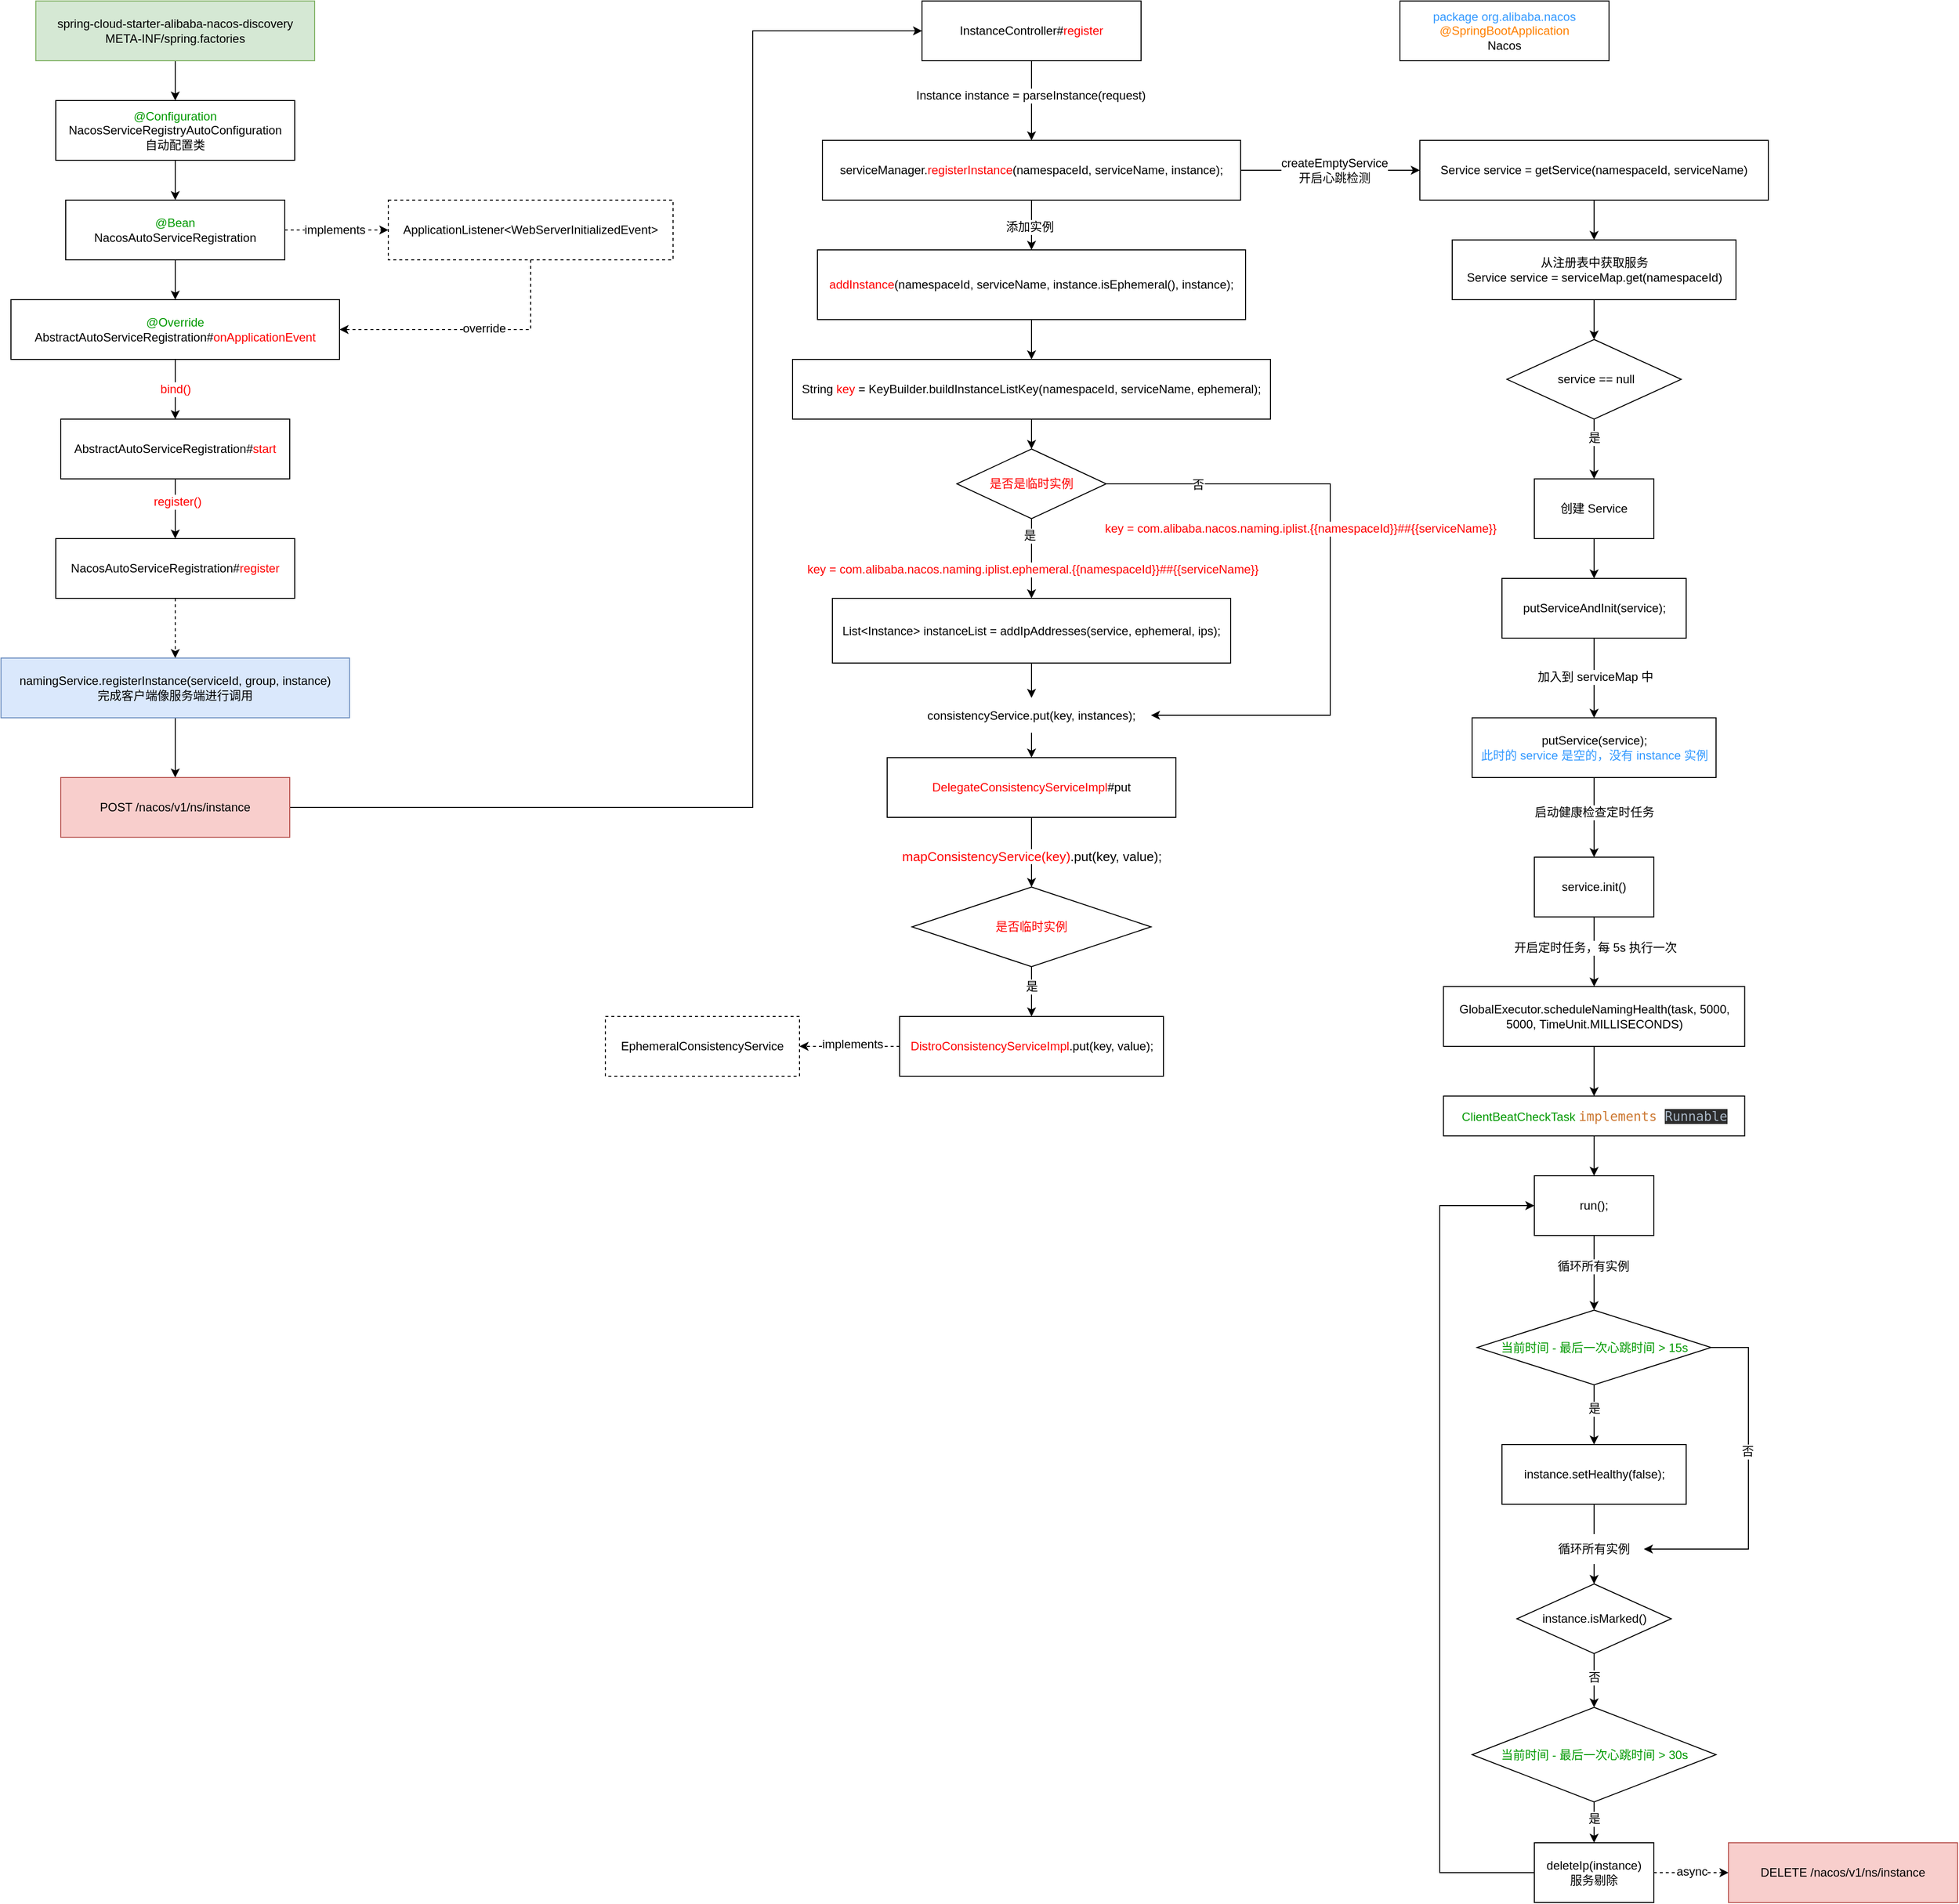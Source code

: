 <mxfile version="15.9.5" type="github">
  <diagram id="hunALPwYAO61CZnnPAhh" name="Page-1">
    <mxGraphModel dx="1186" dy="654" grid="1" gridSize="10" guides="1" tooltips="1" connect="1" arrows="1" fold="1" page="1" pageScale="1" pageWidth="827" pageHeight="1169" math="0" shadow="0">
      <root>
        <mxCell id="0" />
        <mxCell id="1" parent="0" />
        <mxCell id="QPYpN62NB8-uVr394qq1-2" value="&lt;span style=&quot;color: rgb(51 , 153 , 255)&quot;&gt;package org.alibaba.nacos&lt;/span&gt;&lt;font color=&quot;#ff8000&quot;&gt;&lt;br&gt;@SpringBootApplication&lt;br&gt;&lt;/font&gt;Nacos" style="rounded=0;whiteSpace=wrap;html=1;" parent="1" vertex="1">
          <mxGeometry x="1430" y="40" width="210" height="60" as="geometry" />
        </mxCell>
        <mxCell id="zgKmjXe5RocedFzESMuj-3" value="" style="edgeStyle=orthogonalEdgeStyle;rounded=0;orthogonalLoop=1;jettySize=auto;html=1;" edge="1" parent="1" source="zgKmjXe5RocedFzESMuj-1" target="zgKmjXe5RocedFzESMuj-2">
          <mxGeometry relative="1" as="geometry" />
        </mxCell>
        <mxCell id="zgKmjXe5RocedFzESMuj-1" value="spring-cloud-starter-alibaba-nacos-discovery&lt;br&gt;META-INF/spring.factories" style="rounded=0;whiteSpace=wrap;html=1;fillColor=#d5e8d4;strokeColor=#82b366;" vertex="1" parent="1">
          <mxGeometry x="60" y="40" width="280" height="60" as="geometry" />
        </mxCell>
        <mxCell id="zgKmjXe5RocedFzESMuj-6" value="" style="edgeStyle=orthogonalEdgeStyle;rounded=0;orthogonalLoop=1;jettySize=auto;html=1;fontFamily=Helvetica;fontSize=12;fontColor=none;" edge="1" parent="1" source="zgKmjXe5RocedFzESMuj-2" target="zgKmjXe5RocedFzESMuj-5">
          <mxGeometry relative="1" as="geometry" />
        </mxCell>
        <mxCell id="zgKmjXe5RocedFzESMuj-2" value="&lt;font color=&quot;#009900&quot;&gt;@Configuration&lt;br&gt;&lt;/font&gt;NacosServiceRegistryAutoConfiguration&lt;br&gt;自动配置类" style="whiteSpace=wrap;html=1;rounded=0;" vertex="1" parent="1">
          <mxGeometry x="80" y="140" width="240" height="60" as="geometry" />
        </mxCell>
        <mxCell id="zgKmjXe5RocedFzESMuj-8" value="" style="edgeStyle=orthogonalEdgeStyle;rounded=0;orthogonalLoop=1;jettySize=auto;html=1;fontFamily=Helvetica;fontSize=12;fontColor=none;dashed=1;" edge="1" parent="1" source="zgKmjXe5RocedFzESMuj-5" target="zgKmjXe5RocedFzESMuj-7">
          <mxGeometry relative="1" as="geometry" />
        </mxCell>
        <mxCell id="zgKmjXe5RocedFzESMuj-9" value="implements" style="edgeLabel;html=1;align=center;verticalAlign=middle;resizable=0;points=[];fontSize=12;fontFamily=Helvetica;fontColor=none;" vertex="1" connectable="0" parent="zgKmjXe5RocedFzESMuj-8">
          <mxGeometry x="0.038" y="-3" relative="1" as="geometry">
            <mxPoint x="-4" y="-3" as="offset" />
          </mxGeometry>
        </mxCell>
        <mxCell id="zgKmjXe5RocedFzESMuj-14" value="" style="edgeStyle=orthogonalEdgeStyle;rounded=0;orthogonalLoop=1;jettySize=auto;html=1;fontFamily=Helvetica;fontSize=12;fontColor=none;" edge="1" parent="1" source="zgKmjXe5RocedFzESMuj-5" target="zgKmjXe5RocedFzESMuj-13">
          <mxGeometry relative="1" as="geometry" />
        </mxCell>
        <mxCell id="zgKmjXe5RocedFzESMuj-5" value="&lt;font color=&quot;#009900&quot;&gt;@Bean&lt;br&gt;&lt;/font&gt;NacosAutoServiceRegistration" style="whiteSpace=wrap;html=1;rounded=0;" vertex="1" parent="1">
          <mxGeometry x="90" y="240" width="220" height="60" as="geometry" />
        </mxCell>
        <mxCell id="zgKmjXe5RocedFzESMuj-23" style="edgeStyle=orthogonalEdgeStyle;rounded=0;orthogonalLoop=1;jettySize=auto;html=1;entryX=1;entryY=0.5;entryDx=0;entryDy=0;fontFamily=Helvetica;fontSize=12;fontColor=#FF0000;dashed=1;" edge="1" parent="1" source="zgKmjXe5RocedFzESMuj-7" target="zgKmjXe5RocedFzESMuj-13">
          <mxGeometry relative="1" as="geometry">
            <Array as="points">
              <mxPoint x="557" y="370" />
            </Array>
          </mxGeometry>
        </mxCell>
        <mxCell id="zgKmjXe5RocedFzESMuj-24" value="override" style="edgeLabel;html=1;align=center;verticalAlign=middle;resizable=0;points=[];fontSize=12;fontFamily=Helvetica;fontColor=#000000;" vertex="1" connectable="0" parent="zgKmjXe5RocedFzESMuj-23">
          <mxGeometry x="-0.107" y="-1" relative="1" as="geometry">
            <mxPoint as="offset" />
          </mxGeometry>
        </mxCell>
        <mxCell id="zgKmjXe5RocedFzESMuj-7" value="ApplicationListener&amp;lt;WebServerInitializedEvent&amp;gt;" style="whiteSpace=wrap;html=1;rounded=0;dashed=1;" vertex="1" parent="1">
          <mxGeometry x="414" y="240" width="286" height="60" as="geometry" />
        </mxCell>
        <mxCell id="zgKmjXe5RocedFzESMuj-18" value="bind()" style="edgeStyle=orthogonalEdgeStyle;rounded=0;orthogonalLoop=1;jettySize=auto;html=1;fontFamily=Helvetica;fontSize=12;fontColor=#FF0000;" edge="1" parent="1" source="zgKmjXe5RocedFzESMuj-13" target="zgKmjXe5RocedFzESMuj-17">
          <mxGeometry relative="1" as="geometry" />
        </mxCell>
        <mxCell id="zgKmjXe5RocedFzESMuj-13" value="&lt;font color=&quot;#009900&quot;&gt;@Override&lt;/font&gt;&lt;br&gt;AbstractAutoServiceRegistration#&lt;font color=&quot;#ff0000&quot;&gt;onApplicationEvent&lt;/font&gt;" style="whiteSpace=wrap;html=1;rounded=0;" vertex="1" parent="1">
          <mxGeometry x="35" y="340" width="330" height="60" as="geometry" />
        </mxCell>
        <mxCell id="zgKmjXe5RocedFzESMuj-20" value="" style="edgeStyle=orthogonalEdgeStyle;rounded=0;orthogonalLoop=1;jettySize=auto;html=1;fontFamily=Helvetica;fontSize=12;fontColor=#FF0000;" edge="1" parent="1" source="zgKmjXe5RocedFzESMuj-17" target="zgKmjXe5RocedFzESMuj-19">
          <mxGeometry relative="1" as="geometry" />
        </mxCell>
        <mxCell id="zgKmjXe5RocedFzESMuj-22" value="register()" style="edgeLabel;html=1;align=center;verticalAlign=middle;resizable=0;points=[];fontSize=12;fontFamily=Helvetica;fontColor=#FF0000;" vertex="1" connectable="0" parent="zgKmjXe5RocedFzESMuj-20">
          <mxGeometry x="-0.257" y="2" relative="1" as="geometry">
            <mxPoint as="offset" />
          </mxGeometry>
        </mxCell>
        <mxCell id="zgKmjXe5RocedFzESMuj-17" value="AbstractAutoServiceRegistration#&lt;font color=&quot;#ff0000&quot;&gt;start&lt;/font&gt;" style="whiteSpace=wrap;html=1;rounded=0;" vertex="1" parent="1">
          <mxGeometry x="85" y="460" width="230" height="60" as="geometry" />
        </mxCell>
        <mxCell id="zgKmjXe5RocedFzESMuj-28" value="" style="edgeStyle=orthogonalEdgeStyle;rounded=0;orthogonalLoop=1;jettySize=auto;html=1;dashed=1;fontFamily=Helvetica;fontSize=12;fontColor=#FF0000;" edge="1" parent="1" source="zgKmjXe5RocedFzESMuj-19" target="zgKmjXe5RocedFzESMuj-27">
          <mxGeometry relative="1" as="geometry" />
        </mxCell>
        <mxCell id="zgKmjXe5RocedFzESMuj-19" value="NacosAutoServiceRegistration#&lt;font color=&quot;#ff0000&quot;&gt;register&lt;/font&gt;" style="whiteSpace=wrap;html=1;rounded=0;" vertex="1" parent="1">
          <mxGeometry x="80" y="580" width="240" height="60" as="geometry" />
        </mxCell>
        <mxCell id="zgKmjXe5RocedFzESMuj-30" value="" style="edgeStyle=orthogonalEdgeStyle;rounded=0;orthogonalLoop=1;jettySize=auto;html=1;fontFamily=Helvetica;fontSize=12;fontColor=#009900;" edge="1" parent="1" source="zgKmjXe5RocedFzESMuj-27" target="zgKmjXe5RocedFzESMuj-29">
          <mxGeometry relative="1" as="geometry" />
        </mxCell>
        <mxCell id="zgKmjXe5RocedFzESMuj-27" value="namingService.registerInstance(serviceId, group, instance)&lt;br&gt;完成客户端像服务端进行调用" style="whiteSpace=wrap;html=1;rounded=0;fillColor=#dae8fc;strokeColor=#6c8ebf;" vertex="1" parent="1">
          <mxGeometry x="25" y="700" width="350" height="60" as="geometry" />
        </mxCell>
        <mxCell id="zgKmjXe5RocedFzESMuj-32" style="edgeStyle=orthogonalEdgeStyle;rounded=0;orthogonalLoop=1;jettySize=auto;html=1;exitX=1;exitY=0.5;exitDx=0;exitDy=0;fontFamily=Helvetica;fontSize=12;fontColor=#000000;entryX=0;entryY=0.5;entryDx=0;entryDy=0;" edge="1" parent="1" source="zgKmjXe5RocedFzESMuj-29" target="zgKmjXe5RocedFzESMuj-31">
          <mxGeometry relative="1" as="geometry">
            <mxPoint x="750" y="630" as="targetPoint" />
            <Array as="points">
              <mxPoint x="780" y="850" />
              <mxPoint x="780" y="70" />
            </Array>
          </mxGeometry>
        </mxCell>
        <mxCell id="zgKmjXe5RocedFzESMuj-29" value="POST /nacos/v1/ns/instance" style="whiteSpace=wrap;html=1;rounded=0;fillColor=#f8cecc;strokeColor=#b85450;" vertex="1" parent="1">
          <mxGeometry x="85" y="820" width="230" height="60" as="geometry" />
        </mxCell>
        <mxCell id="zgKmjXe5RocedFzESMuj-34" value="" style="edgeStyle=orthogonalEdgeStyle;rounded=0;orthogonalLoop=1;jettySize=auto;html=1;fontFamily=Helvetica;fontSize=12;fontColor=#000000;" edge="1" parent="1" source="zgKmjXe5RocedFzESMuj-31" target="zgKmjXe5RocedFzESMuj-33">
          <mxGeometry relative="1" as="geometry" />
        </mxCell>
        <mxCell id="zgKmjXe5RocedFzESMuj-35" value="Instance instance = parseInstance(request)" style="edgeLabel;html=1;align=center;verticalAlign=middle;resizable=0;points=[];fontSize=12;fontFamily=Helvetica;fontColor=#000000;" vertex="1" connectable="0" parent="zgKmjXe5RocedFzESMuj-34">
          <mxGeometry x="-0.125" y="-1" relative="1" as="geometry">
            <mxPoint as="offset" />
          </mxGeometry>
        </mxCell>
        <mxCell id="zgKmjXe5RocedFzESMuj-31" value="&lt;font color=&quot;#000000&quot;&gt;InstanceController#&lt;/font&gt;&lt;font color=&quot;#ff0000&quot;&gt;register&lt;/font&gt;" style="rounded=0;whiteSpace=wrap;html=1;fontFamily=Helvetica;fontSize=12;fontColor=#009900;fillColor=none;gradientColor=none;" vertex="1" parent="1">
          <mxGeometry x="950" y="40" width="220" height="60" as="geometry" />
        </mxCell>
        <mxCell id="zgKmjXe5RocedFzESMuj-37" value="" style="edgeStyle=orthogonalEdgeStyle;rounded=0;orthogonalLoop=1;jettySize=auto;html=1;fontFamily=Helvetica;fontSize=12;fontColor=#000000;" edge="1" parent="1" source="zgKmjXe5RocedFzESMuj-33" target="zgKmjXe5RocedFzESMuj-36">
          <mxGeometry relative="1" as="geometry" />
        </mxCell>
        <mxCell id="zgKmjXe5RocedFzESMuj-38" value="createEmptyService&lt;br&gt;开启心跳检测" style="edgeLabel;html=1;align=center;verticalAlign=middle;resizable=0;points=[];fontSize=12;fontFamily=Helvetica;fontColor=#000000;" vertex="1" connectable="0" parent="zgKmjXe5RocedFzESMuj-37">
          <mxGeometry x="-0.365" y="-4" relative="1" as="geometry">
            <mxPoint x="37" y="-4" as="offset" />
          </mxGeometry>
        </mxCell>
        <mxCell id="zgKmjXe5RocedFzESMuj-100" value="" style="edgeStyle=orthogonalEdgeStyle;rounded=0;orthogonalLoop=1;jettySize=auto;html=1;fontFamily=Helvetica;fontSize=12;fontColor=#000000;" edge="1" parent="1" source="zgKmjXe5RocedFzESMuj-33" target="zgKmjXe5RocedFzESMuj-99">
          <mxGeometry relative="1" as="geometry" />
        </mxCell>
        <mxCell id="zgKmjXe5RocedFzESMuj-101" value="添加实例" style="edgeLabel;html=1;align=center;verticalAlign=middle;resizable=0;points=[];fontSize=12;fontFamily=Helvetica;fontColor=#000000;" vertex="1" connectable="0" parent="zgKmjXe5RocedFzESMuj-100">
          <mxGeometry x="0.05" y="-2" relative="1" as="geometry">
            <mxPoint as="offset" />
          </mxGeometry>
        </mxCell>
        <mxCell id="zgKmjXe5RocedFzESMuj-33" value="&lt;font color=&quot;#000000&quot;&gt;serviceManager.&lt;/font&gt;&lt;font color=&quot;#ff0000&quot;&gt;registerInstance&lt;/font&gt;&lt;font color=&quot;#000000&quot;&gt;(namespaceId, serviceName, instance);&lt;/font&gt;" style="whiteSpace=wrap;html=1;fillColor=none;fontColor=#009900;rounded=0;gradientColor=none;" vertex="1" parent="1">
          <mxGeometry x="850" y="180" width="420" height="60" as="geometry" />
        </mxCell>
        <mxCell id="zgKmjXe5RocedFzESMuj-40" value="" style="edgeStyle=orthogonalEdgeStyle;rounded=0;orthogonalLoop=1;jettySize=auto;html=1;fontFamily=Helvetica;fontSize=12;fontColor=#000000;" edge="1" parent="1" source="zgKmjXe5RocedFzESMuj-36" target="zgKmjXe5RocedFzESMuj-39">
          <mxGeometry relative="1" as="geometry" />
        </mxCell>
        <mxCell id="zgKmjXe5RocedFzESMuj-36" value="&lt;font color=&quot;#000000&quot;&gt;Service service = getService(namespaceId, serviceName)&lt;/font&gt;" style="whiteSpace=wrap;html=1;fillColor=none;fontColor=#009900;rounded=0;gradientColor=none;" vertex="1" parent="1">
          <mxGeometry x="1450" y="180" width="350" height="60" as="geometry" />
        </mxCell>
        <mxCell id="zgKmjXe5RocedFzESMuj-46" value="" style="edgeStyle=orthogonalEdgeStyle;rounded=0;orthogonalLoop=1;jettySize=auto;html=1;fontFamily=Helvetica;fontSize=12;fontColor=#000000;" edge="1" parent="1" source="zgKmjXe5RocedFzESMuj-39" target="zgKmjXe5RocedFzESMuj-45">
          <mxGeometry relative="1" as="geometry" />
        </mxCell>
        <mxCell id="zgKmjXe5RocedFzESMuj-39" value="&lt;span style=&quot;color: rgb(0 , 0 , 0) ; background-color: rgb(255 , 255 , 255)&quot;&gt;从注册表中获取服务&lt;/span&gt;&lt;br style=&quot;color: rgb(0 , 0 , 0)&quot;&gt;&lt;span style=&quot;color: rgb(0 , 0 , 0) ; background-color: rgb(255 , 255 , 255)&quot;&gt;Service service = serviceMap.get(namespaceId)&lt;/span&gt;" style="whiteSpace=wrap;html=1;fillColor=none;fontColor=#009900;rounded=0;gradientColor=none;" vertex="1" parent="1">
          <mxGeometry x="1482.5" y="280" width="285" height="60" as="geometry" />
        </mxCell>
        <mxCell id="zgKmjXe5RocedFzESMuj-48" value="" style="edgeStyle=orthogonalEdgeStyle;rounded=0;orthogonalLoop=1;jettySize=auto;html=1;fontFamily=Helvetica;fontSize=12;fontColor=#000000;" edge="1" parent="1" source="zgKmjXe5RocedFzESMuj-45" target="zgKmjXe5RocedFzESMuj-47">
          <mxGeometry relative="1" as="geometry" />
        </mxCell>
        <mxCell id="zgKmjXe5RocedFzESMuj-49" value="是" style="edgeLabel;html=1;align=center;verticalAlign=middle;resizable=0;points=[];fontSize=12;fontFamily=Helvetica;fontColor=#000000;" vertex="1" connectable="0" parent="zgKmjXe5RocedFzESMuj-48">
          <mxGeometry x="-0.367" relative="1" as="geometry">
            <mxPoint as="offset" />
          </mxGeometry>
        </mxCell>
        <mxCell id="zgKmjXe5RocedFzESMuj-45" value="&lt;span style=&quot;color: rgb(0 , 0 , 0) ; background-color: rgb(255 , 255 , 255)&quot;&gt;&amp;nbsp;service == null&lt;/span&gt;" style="rhombus;whiteSpace=wrap;html=1;fillColor=none;fontColor=#009900;rounded=0;gradientColor=none;" vertex="1" parent="1">
          <mxGeometry x="1537.5" y="380" width="175" height="80" as="geometry" />
        </mxCell>
        <mxCell id="zgKmjXe5RocedFzESMuj-51" value="" style="edgeStyle=orthogonalEdgeStyle;rounded=0;orthogonalLoop=1;jettySize=auto;html=1;fontFamily=Helvetica;fontSize=12;fontColor=#000000;" edge="1" parent="1" source="zgKmjXe5RocedFzESMuj-47" target="zgKmjXe5RocedFzESMuj-50">
          <mxGeometry relative="1" as="geometry" />
        </mxCell>
        <mxCell id="zgKmjXe5RocedFzESMuj-47" value="&lt;font color=&quot;#000000&quot;&gt;创建 Service&lt;/font&gt;" style="whiteSpace=wrap;html=1;fillColor=none;fontColor=#009900;rounded=0;gradientColor=none;" vertex="1" parent="1">
          <mxGeometry x="1565" y="520" width="120" height="60" as="geometry" />
        </mxCell>
        <mxCell id="zgKmjXe5RocedFzESMuj-54" value="" style="edgeStyle=orthogonalEdgeStyle;rounded=0;orthogonalLoop=1;jettySize=auto;html=1;fontFamily=Helvetica;fontSize=12;fontColor=#000000;" edge="1" parent="1" source="zgKmjXe5RocedFzESMuj-50" target="zgKmjXe5RocedFzESMuj-53">
          <mxGeometry relative="1" as="geometry" />
        </mxCell>
        <mxCell id="zgKmjXe5RocedFzESMuj-55" value="加入到&amp;nbsp;serviceMap 中" style="edgeLabel;html=1;align=center;verticalAlign=middle;resizable=0;points=[];fontSize=12;fontFamily=Helvetica;fontColor=#000000;" vertex="1" connectable="0" parent="zgKmjXe5RocedFzESMuj-54">
          <mxGeometry x="-0.025" y="1" relative="1" as="geometry">
            <mxPoint as="offset" />
          </mxGeometry>
        </mxCell>
        <mxCell id="zgKmjXe5RocedFzESMuj-50" value="&lt;font color=&quot;#000000&quot;&gt;putServiceAndInit(service);&lt;/font&gt;" style="whiteSpace=wrap;html=1;fillColor=none;fontColor=#009900;rounded=0;gradientColor=none;" vertex="1" parent="1">
          <mxGeometry x="1532.5" y="620" width="185" height="60" as="geometry" />
        </mxCell>
        <mxCell id="zgKmjXe5RocedFzESMuj-57" value="" style="edgeStyle=orthogonalEdgeStyle;rounded=0;orthogonalLoop=1;jettySize=auto;html=1;fontFamily=Helvetica;fontSize=12;fontColor=#000000;" edge="1" parent="1" source="zgKmjXe5RocedFzESMuj-53" target="zgKmjXe5RocedFzESMuj-56">
          <mxGeometry relative="1" as="geometry" />
        </mxCell>
        <mxCell id="zgKmjXe5RocedFzESMuj-58" value="启动健康检查定时任务" style="edgeLabel;html=1;align=center;verticalAlign=middle;resizable=0;points=[];fontSize=12;fontFamily=Helvetica;fontColor=#000000;" vertex="1" connectable="0" parent="zgKmjXe5RocedFzESMuj-57">
          <mxGeometry x="-0.125" relative="1" as="geometry">
            <mxPoint as="offset" />
          </mxGeometry>
        </mxCell>
        <mxCell id="zgKmjXe5RocedFzESMuj-53" value="&lt;font color=&quot;#000000&quot;&gt;putService(service);&lt;/font&gt;&lt;br&gt;&lt;font color=&quot;#3399ff&quot;&gt;此时的 service 是空的，没有 instance 实例&lt;/font&gt;" style="whiteSpace=wrap;html=1;fillColor=none;fontColor=#009900;rounded=0;gradientColor=none;" vertex="1" parent="1">
          <mxGeometry x="1502.5" y="760" width="245" height="60" as="geometry" />
        </mxCell>
        <mxCell id="zgKmjXe5RocedFzESMuj-60" value="" style="edgeStyle=orthogonalEdgeStyle;rounded=0;orthogonalLoop=1;jettySize=auto;html=1;fontFamily=Helvetica;fontSize=12;fontColor=#3399FF;" edge="1" parent="1" source="zgKmjXe5RocedFzESMuj-56" target="zgKmjXe5RocedFzESMuj-59">
          <mxGeometry relative="1" as="geometry" />
        </mxCell>
        <mxCell id="zgKmjXe5RocedFzESMuj-61" value="开启定时任务，每 5s 执行一次" style="edgeLabel;html=1;align=center;verticalAlign=middle;resizable=0;points=[];fontSize=12;fontFamily=Helvetica;fontColor=#000000;" vertex="1" connectable="0" parent="zgKmjXe5RocedFzESMuj-60">
          <mxGeometry x="-0.12" y="1" relative="1" as="geometry">
            <mxPoint as="offset" />
          </mxGeometry>
        </mxCell>
        <mxCell id="zgKmjXe5RocedFzESMuj-56" value="&lt;font color=&quot;#000000&quot;&gt;service.init()&lt;/font&gt;" style="whiteSpace=wrap;html=1;fillColor=none;fontColor=#009900;rounded=0;gradientColor=none;" vertex="1" parent="1">
          <mxGeometry x="1565" y="900" width="120" height="60" as="geometry" />
        </mxCell>
        <mxCell id="zgKmjXe5RocedFzESMuj-65" value="" style="edgeStyle=orthogonalEdgeStyle;rounded=0;orthogonalLoop=1;jettySize=auto;html=1;fontFamily=Helvetica;fontSize=12;fontColor=#000000;" edge="1" parent="1" source="zgKmjXe5RocedFzESMuj-59" target="zgKmjXe5RocedFzESMuj-64">
          <mxGeometry relative="1" as="geometry" />
        </mxCell>
        <mxCell id="zgKmjXe5RocedFzESMuj-59" value="&lt;font color=&quot;#000000&quot;&gt;GlobalExecutor.scheduleNamingHealth(task, 5000, 5000, TimeUnit.MILLISECONDS)&lt;/font&gt;" style="whiteSpace=wrap;html=1;fillColor=none;fontColor=#009900;rounded=0;gradientColor=none;" vertex="1" parent="1">
          <mxGeometry x="1473.75" y="1030" width="302.5" height="60" as="geometry" />
        </mxCell>
        <mxCell id="zgKmjXe5RocedFzESMuj-67" value="" style="edgeStyle=orthogonalEdgeStyle;rounded=0;orthogonalLoop=1;jettySize=auto;html=1;fontFamily=Helvetica;fontSize=12;fontColor=#000000;exitX=0.5;exitY=1;exitDx=0;exitDy=0;" edge="1" parent="1" source="zgKmjXe5RocedFzESMuj-77" target="zgKmjXe5RocedFzESMuj-70">
          <mxGeometry relative="1" as="geometry">
            <mxPoint x="1730" y="1330" as="sourcePoint" />
            <mxPoint x="1625" y="1355" as="targetPoint" />
            <Array as="points">
              <mxPoint x="1625" y="1310" />
              <mxPoint x="1625" y="1310" />
            </Array>
          </mxGeometry>
        </mxCell>
        <mxCell id="zgKmjXe5RocedFzESMuj-68" value="循环所有实例" style="edgeLabel;html=1;align=center;verticalAlign=middle;resizable=0;points=[];fontSize=12;fontFamily=Helvetica;fontColor=#000000;" vertex="1" connectable="0" parent="zgKmjXe5RocedFzESMuj-67">
          <mxGeometry x="-0.173" y="-1" relative="1" as="geometry">
            <mxPoint as="offset" />
          </mxGeometry>
        </mxCell>
        <mxCell id="zgKmjXe5RocedFzESMuj-78" value="" style="edgeStyle=orthogonalEdgeStyle;rounded=0;orthogonalLoop=1;jettySize=auto;html=1;fontFamily=Helvetica;fontSize=12;fontColor=#000000;" edge="1" parent="1" source="zgKmjXe5RocedFzESMuj-64" target="zgKmjXe5RocedFzESMuj-77">
          <mxGeometry relative="1" as="geometry" />
        </mxCell>
        <mxCell id="zgKmjXe5RocedFzESMuj-64" value="ClientBeatCheckTask&amp;nbsp;&lt;span style=&quot;font-family: &amp;#34;jetbrains mono&amp;#34; , monospace ; font-size: 9.8pt ; color: rgb(204 , 120 , 50)&quot;&gt;implements &lt;/span&gt;&lt;span style=&quot;background-color: rgb(43 , 43 , 43) ; color: rgb(169 , 183 , 198) ; font-family: &amp;#34;jetbrains mono&amp;#34; , monospace ; font-size: 9.8pt&quot;&gt;Runnable&lt;/span&gt;" style="whiteSpace=wrap;html=1;fillColor=none;fontColor=#009900;rounded=0;gradientColor=none;" vertex="1" parent="1">
          <mxGeometry x="1473.75" y="1140" width="302.5" height="40" as="geometry" />
        </mxCell>
        <mxCell id="zgKmjXe5RocedFzESMuj-72" value="" style="edgeStyle=orthogonalEdgeStyle;rounded=0;orthogonalLoop=1;jettySize=auto;html=1;fontFamily=Helvetica;fontSize=12;fontColor=#000000;" edge="1" parent="1" source="zgKmjXe5RocedFzESMuj-70" target="zgKmjXe5RocedFzESMuj-71">
          <mxGeometry relative="1" as="geometry" />
        </mxCell>
        <mxCell id="zgKmjXe5RocedFzESMuj-73" value="是" style="edgeLabel;html=1;align=center;verticalAlign=middle;resizable=0;points=[];fontSize=12;fontFamily=Helvetica;fontColor=#000000;" vertex="1" connectable="0" parent="zgKmjXe5RocedFzESMuj-72">
          <mxGeometry x="-0.32" y="-3" relative="1" as="geometry">
            <mxPoint x="3" y="3" as="offset" />
          </mxGeometry>
        </mxCell>
        <mxCell id="zgKmjXe5RocedFzESMuj-79" style="edgeStyle=orthogonalEdgeStyle;rounded=0;orthogonalLoop=1;jettySize=auto;html=1;exitX=1;exitY=0.5;exitDx=0;exitDy=0;fontFamily=Helvetica;fontSize=12;fontColor=#000000;entryX=1;entryY=0.5;entryDx=0;entryDy=0;" edge="1" parent="1" source="zgKmjXe5RocedFzESMuj-70" target="zgKmjXe5RocedFzESMuj-81">
          <mxGeometry relative="1" as="geometry">
            <mxPoint x="1770" y="1610" as="targetPoint" />
            <Array as="points">
              <mxPoint x="1780" y="1393" />
              <mxPoint x="1780" y="1595" />
            </Array>
          </mxGeometry>
        </mxCell>
        <mxCell id="zgKmjXe5RocedFzESMuj-86" value="否" style="edgeLabel;html=1;align=center;verticalAlign=middle;resizable=0;points=[];fontSize=12;fontFamily=Helvetica;fontColor=#000000;" vertex="1" connectable="0" parent="zgKmjXe5RocedFzESMuj-79">
          <mxGeometry x="-0.18" y="3" relative="1" as="geometry">
            <mxPoint x="-4" as="offset" />
          </mxGeometry>
        </mxCell>
        <mxCell id="zgKmjXe5RocedFzESMuj-70" value="&lt;span style=&quot;color: rgb(0 , 153 , 0)&quot;&gt;当前时间 - 最后一次心跳时间 &amp;gt; 15s&lt;/span&gt;" style="rhombus;whiteSpace=wrap;html=1;fontFamily=Helvetica;fontSize=12;fontColor=#000000;fillColor=none;gradientColor=none;" vertex="1" parent="1">
          <mxGeometry x="1507.5" y="1355" width="235" height="75" as="geometry" />
        </mxCell>
        <mxCell id="zgKmjXe5RocedFzESMuj-71" value="instance.setHealthy(false);" style="whiteSpace=wrap;html=1;fillColor=none;fontColor=#000000;gradientColor=none;" vertex="1" parent="1">
          <mxGeometry x="1532.5" y="1490" width="185" height="60" as="geometry" />
        </mxCell>
        <mxCell id="zgKmjXe5RocedFzESMuj-77" value="&lt;font color=&quot;#000000&quot;&gt;run();&lt;/font&gt;" style="whiteSpace=wrap;html=1;fillColor=none;fontColor=#009900;rounded=0;gradientColor=none;" vertex="1" parent="1">
          <mxGeometry x="1565" y="1220" width="120" height="60" as="geometry" />
        </mxCell>
        <mxCell id="zgKmjXe5RocedFzESMuj-85" value="" style="edgeStyle=orthogonalEdgeStyle;rounded=0;orthogonalLoop=1;jettySize=auto;html=1;fontFamily=Helvetica;fontSize=12;fontColor=#000000;entryX=0.5;entryY=0;entryDx=0;entryDy=0;" edge="1" parent="1" source="zgKmjXe5RocedFzESMuj-81" target="zgKmjXe5RocedFzESMuj-87">
          <mxGeometry relative="1" as="geometry">
            <mxPoint x="1625" y="1650" as="targetPoint" />
          </mxGeometry>
        </mxCell>
        <mxCell id="zgKmjXe5RocedFzESMuj-81" value="循环所有实例" style="text;html=1;strokeColor=none;fillColor=none;align=center;verticalAlign=middle;whiteSpace=wrap;rounded=0;fontFamily=Helvetica;fontSize=12;fontColor=#000000;" vertex="1" parent="1">
          <mxGeometry x="1575" y="1580" width="100" height="30" as="geometry" />
        </mxCell>
        <mxCell id="zgKmjXe5RocedFzESMuj-82" value="" style="edgeStyle=orthogonalEdgeStyle;rounded=0;orthogonalLoop=1;jettySize=auto;html=1;fontFamily=Helvetica;fontSize=12;fontColor=#000000;endArrow=none;" edge="1" parent="1" source="zgKmjXe5RocedFzESMuj-71" target="zgKmjXe5RocedFzESMuj-81">
          <mxGeometry relative="1" as="geometry">
            <mxPoint x="1625" y="1565" as="sourcePoint" />
            <mxPoint x="1625" y="1645" as="targetPoint" />
          </mxGeometry>
        </mxCell>
        <mxCell id="zgKmjXe5RocedFzESMuj-90" value="" style="edgeStyle=orthogonalEdgeStyle;rounded=0;orthogonalLoop=1;jettySize=auto;html=1;fontFamily=Helvetica;fontSize=12;fontColor=#000000;" edge="1" parent="1" source="zgKmjXe5RocedFzESMuj-87" target="zgKmjXe5RocedFzESMuj-89">
          <mxGeometry relative="1" as="geometry" />
        </mxCell>
        <mxCell id="zgKmjXe5RocedFzESMuj-91" value="否" style="edgeLabel;html=1;align=center;verticalAlign=middle;resizable=0;points=[];fontSize=12;fontFamily=Helvetica;fontColor=#000000;" vertex="1" connectable="0" parent="zgKmjXe5RocedFzESMuj-90">
          <mxGeometry x="-0.111" relative="1" as="geometry">
            <mxPoint as="offset" />
          </mxGeometry>
        </mxCell>
        <mxCell id="zgKmjXe5RocedFzESMuj-87" value="instance.isMarked()" style="rhombus;whiteSpace=wrap;html=1;fontFamily=Helvetica;fontSize=12;fontColor=#000000;fillColor=none;gradientColor=none;" vertex="1" parent="1">
          <mxGeometry x="1547.5" y="1630" width="155" height="70" as="geometry" />
        </mxCell>
        <mxCell id="zgKmjXe5RocedFzESMuj-93" value="" style="edgeStyle=orthogonalEdgeStyle;rounded=0;orthogonalLoop=1;jettySize=auto;html=1;fontFamily=Helvetica;fontSize=12;fontColor=#000000;" edge="1" parent="1" source="zgKmjXe5RocedFzESMuj-89" target="zgKmjXe5RocedFzESMuj-92">
          <mxGeometry relative="1" as="geometry" />
        </mxCell>
        <mxCell id="zgKmjXe5RocedFzESMuj-94" value="是" style="edgeLabel;html=1;align=center;verticalAlign=middle;resizable=0;points=[];fontSize=12;fontFamily=Helvetica;fontColor=#000000;" vertex="1" connectable="0" parent="zgKmjXe5RocedFzESMuj-93">
          <mxGeometry x="-0.2" relative="1" as="geometry">
            <mxPoint as="offset" />
          </mxGeometry>
        </mxCell>
        <mxCell id="zgKmjXe5RocedFzESMuj-89" value="&lt;span style=&quot;color: rgb(0 , 153 , 0)&quot;&gt;当前时间 - 最后一次心跳时间 &amp;gt; 30s&lt;/span&gt;" style="rhombus;whiteSpace=wrap;html=1;fillColor=none;fontColor=#000000;gradientColor=none;" vertex="1" parent="1">
          <mxGeometry x="1502.5" y="1754" width="245" height="95" as="geometry" />
        </mxCell>
        <mxCell id="zgKmjXe5RocedFzESMuj-95" style="edgeStyle=orthogonalEdgeStyle;rounded=0;orthogonalLoop=1;jettySize=auto;html=1;exitX=0;exitY=0.5;exitDx=0;exitDy=0;fontFamily=Helvetica;fontSize=12;fontColor=#000000;entryX=0;entryY=0.5;entryDx=0;entryDy=0;" edge="1" parent="1" source="zgKmjXe5RocedFzESMuj-92" target="zgKmjXe5RocedFzESMuj-77">
          <mxGeometry relative="1" as="geometry">
            <mxPoint x="1400" y="1550" as="targetPoint" />
            <Array as="points">
              <mxPoint x="1470" y="1920" />
              <mxPoint x="1470" y="1250" />
            </Array>
          </mxGeometry>
        </mxCell>
        <mxCell id="zgKmjXe5RocedFzESMuj-97" style="edgeStyle=orthogonalEdgeStyle;rounded=0;orthogonalLoop=1;jettySize=auto;html=1;exitX=1;exitY=0.5;exitDx=0;exitDy=0;entryX=0;entryY=0.5;entryDx=0;entryDy=0;fontFamily=Helvetica;fontSize=12;fontColor=#000000;dashed=1;" edge="1" parent="1" source="zgKmjXe5RocedFzESMuj-92" target="zgKmjXe5RocedFzESMuj-96">
          <mxGeometry relative="1" as="geometry" />
        </mxCell>
        <mxCell id="zgKmjXe5RocedFzESMuj-98" value="async" style="edgeLabel;html=1;align=center;verticalAlign=middle;resizable=0;points=[];fontSize=12;fontFamily=Helvetica;fontColor=#000000;" vertex="1" connectable="0" parent="zgKmjXe5RocedFzESMuj-97">
          <mxGeometry x="0.013" y="1" relative="1" as="geometry">
            <mxPoint as="offset" />
          </mxGeometry>
        </mxCell>
        <mxCell id="zgKmjXe5RocedFzESMuj-92" value="deleteIp(instance)&lt;br&gt;服务剔除" style="whiteSpace=wrap;html=1;fillColor=none;fontColor=#000000;gradientColor=none;" vertex="1" parent="1">
          <mxGeometry x="1565" y="1890" width="120" height="60" as="geometry" />
        </mxCell>
        <mxCell id="zgKmjXe5RocedFzESMuj-96" value="DELETE /nacos/v1/ns/instance" style="whiteSpace=wrap;html=1;rounded=0;fillColor=#f8cecc;strokeColor=#b85450;" vertex="1" parent="1">
          <mxGeometry x="1760" y="1890" width="230" height="60" as="geometry" />
        </mxCell>
        <mxCell id="zgKmjXe5RocedFzESMuj-108" style="edgeStyle=orthogonalEdgeStyle;rounded=0;orthogonalLoop=1;jettySize=auto;html=1;exitX=0.5;exitY=1;exitDx=0;exitDy=0;entryX=0.5;entryY=0;entryDx=0;entryDy=0;fontFamily=Helvetica;fontSize=12;fontColor=#000000;" edge="1" parent="1" source="zgKmjXe5RocedFzESMuj-99" target="zgKmjXe5RocedFzESMuj-107">
          <mxGeometry relative="1" as="geometry" />
        </mxCell>
        <mxCell id="zgKmjXe5RocedFzESMuj-99" value="&lt;font color=&quot;#ff0000&quot;&gt;addInstance&lt;/font&gt;&lt;font color=&quot;#000000&quot;&gt;(namespaceId, serviceName, instance.isEphemeral(), instance);&lt;/font&gt;" style="whiteSpace=wrap;html=1;fillColor=none;fontColor=#009900;rounded=0;gradientColor=none;" vertex="1" parent="1">
          <mxGeometry x="845" y="290" width="430" height="70" as="geometry" />
        </mxCell>
        <mxCell id="zgKmjXe5RocedFzESMuj-126" style="edgeStyle=orthogonalEdgeStyle;rounded=0;orthogonalLoop=1;jettySize=auto;html=1;exitX=0.5;exitY=1;exitDx=0;exitDy=0;fontFamily=Helvetica;fontSize=12;fontColor=#FF0000;" edge="1" parent="1" source="zgKmjXe5RocedFzESMuj-102" target="zgKmjXe5RocedFzESMuj-125">
          <mxGeometry relative="1" as="geometry" />
        </mxCell>
        <mxCell id="zgKmjXe5RocedFzESMuj-102" value="&lt;font color=&quot;#000000&quot;&gt;List&amp;lt;Instance&amp;gt; instanceList = addIpAddresses(service, ephemeral, ips);&lt;/font&gt;" style="whiteSpace=wrap;html=1;fillColor=none;fontColor=#009900;rounded=0;gradientColor=none;" vertex="1" parent="1">
          <mxGeometry x="860" y="640" width="400" height="65" as="geometry" />
        </mxCell>
        <mxCell id="zgKmjXe5RocedFzESMuj-122" value="" style="edgeStyle=orthogonalEdgeStyle;rounded=0;orthogonalLoop=1;jettySize=auto;html=1;fontFamily=Helvetica;fontSize=12;fontColor=#000000;entryX=0.5;entryY=0;entryDx=0;entryDy=0;" edge="1" parent="1" source="zgKmjXe5RocedFzESMuj-104" target="zgKmjXe5RocedFzESMuj-124">
          <mxGeometry relative="1" as="geometry">
            <mxPoint x="1060" y="983.75" as="targetPoint" />
          </mxGeometry>
        </mxCell>
        <mxCell id="zgKmjXe5RocedFzESMuj-123" value="&lt;span style=&quot;font-size: 13.067px&quot;&gt;&lt;font color=&quot;#ff0000&quot;&gt;mapConsistencyService(key)&lt;/font&gt;.put(key, value);&lt;/span&gt;" style="edgeLabel;html=1;align=center;verticalAlign=middle;resizable=0;points=[];fontSize=12;fontFamily=Helvetica;fontColor=#000000;" vertex="1" connectable="0" parent="zgKmjXe5RocedFzESMuj-122">
          <mxGeometry x="0.095" relative="1" as="geometry">
            <mxPoint as="offset" />
          </mxGeometry>
        </mxCell>
        <mxCell id="zgKmjXe5RocedFzESMuj-104" value="&lt;font color=&quot;#ff0000&quot;&gt;DelegateConsistencyServiceImpl&lt;/font&gt;&lt;font color=&quot;#000000&quot;&gt;#put&lt;/font&gt;" style="whiteSpace=wrap;html=1;fillColor=none;fontColor=#009900;rounded=0;gradientColor=none;" vertex="1" parent="1">
          <mxGeometry x="915" y="800" width="290" height="60" as="geometry" />
        </mxCell>
        <mxCell id="zgKmjXe5RocedFzESMuj-112" style="edgeStyle=orthogonalEdgeStyle;rounded=0;orthogonalLoop=1;jettySize=auto;html=1;exitX=0.5;exitY=1;exitDx=0;exitDy=0;entryX=0.5;entryY=0;entryDx=0;entryDy=0;fontFamily=Helvetica;fontSize=12;fontColor=#FF0000;" edge="1" parent="1" source="zgKmjXe5RocedFzESMuj-107" target="zgKmjXe5RocedFzESMuj-111">
          <mxGeometry relative="1" as="geometry" />
        </mxCell>
        <mxCell id="zgKmjXe5RocedFzESMuj-107" value="&lt;font color=&quot;#000000&quot;&gt;String &lt;/font&gt;key&lt;font color=&quot;#000000&quot;&gt; = KeyBuilder.buildInstanceListKey(namespaceId, serviceName, ephemeral);&lt;/font&gt;" style="rounded=0;whiteSpace=wrap;html=1;fontFamily=Helvetica;fontSize=12;fontColor=#FF0000;fillColor=none;gradientColor=none;" vertex="1" parent="1">
          <mxGeometry x="820" y="400" width="480" height="60" as="geometry" />
        </mxCell>
        <mxCell id="zgKmjXe5RocedFzESMuj-113" style="edgeStyle=orthogonalEdgeStyle;rounded=0;orthogonalLoop=1;jettySize=auto;html=1;exitX=0.5;exitY=1;exitDx=0;exitDy=0;fontFamily=Helvetica;fontSize=12;fontColor=#FF0000;" edge="1" parent="1" source="zgKmjXe5RocedFzESMuj-111" target="zgKmjXe5RocedFzESMuj-102">
          <mxGeometry relative="1" as="geometry" />
        </mxCell>
        <mxCell id="zgKmjXe5RocedFzESMuj-114" value="key = com.alibaba.nacos.naming.iplist.ephemeral.{{namespaceId}}##{{serviceName}}" style="edgeLabel;html=1;align=center;verticalAlign=middle;resizable=0;points=[];fontSize=12;fontFamily=Helvetica;fontColor=#FF0000;" vertex="1" connectable="0" parent="zgKmjXe5RocedFzESMuj-113">
          <mxGeometry x="-0.091" y="1" relative="1" as="geometry">
            <mxPoint y="14" as="offset" />
          </mxGeometry>
        </mxCell>
        <mxCell id="zgKmjXe5RocedFzESMuj-117" value="是" style="edgeLabel;html=1;align=center;verticalAlign=middle;resizable=0;points=[];fontSize=12;fontFamily=Helvetica;fontColor=#000000;" vertex="1" connectable="0" parent="zgKmjXe5RocedFzESMuj-113">
          <mxGeometry x="-0.591" y="-2" relative="1" as="geometry">
            <mxPoint as="offset" />
          </mxGeometry>
        </mxCell>
        <mxCell id="zgKmjXe5RocedFzESMuj-115" style="edgeStyle=orthogonalEdgeStyle;rounded=0;orthogonalLoop=1;jettySize=auto;html=1;exitX=1;exitY=0.5;exitDx=0;exitDy=0;fontFamily=Helvetica;fontSize=12;fontColor=#FF0000;entryX=1;entryY=0.5;entryDx=0;entryDy=0;" edge="1" parent="1" source="zgKmjXe5RocedFzESMuj-111" target="zgKmjXe5RocedFzESMuj-125">
          <mxGeometry relative="1" as="geometry">
            <mxPoint x="1360" y="690" as="targetPoint" />
            <Array as="points">
              <mxPoint x="1360" y="525" />
              <mxPoint x="1360" y="758" />
            </Array>
          </mxGeometry>
        </mxCell>
        <mxCell id="zgKmjXe5RocedFzESMuj-116" value="key = com.alibaba.nacos.naming.iplist.{{namespaceId}}##{{serviceName}}" style="edgeLabel;html=1;align=center;verticalAlign=middle;resizable=0;points=[];fontSize=12;fontFamily=Helvetica;fontColor=#FF0000;" vertex="1" connectable="0" parent="zgKmjXe5RocedFzESMuj-115">
          <mxGeometry x="0.076" y="-1" relative="1" as="geometry">
            <mxPoint x="-29" y="-73" as="offset" />
          </mxGeometry>
        </mxCell>
        <mxCell id="zgKmjXe5RocedFzESMuj-118" value="否" style="edgeLabel;html=1;align=center;verticalAlign=middle;resizable=0;points=[];fontSize=12;fontFamily=Helvetica;fontColor=#000000;" vertex="1" connectable="0" parent="zgKmjXe5RocedFzESMuj-115">
          <mxGeometry x="-0.711" y="-1" relative="1" as="geometry">
            <mxPoint as="offset" />
          </mxGeometry>
        </mxCell>
        <mxCell id="zgKmjXe5RocedFzESMuj-111" value="是否是临时实例" style="rhombus;whiteSpace=wrap;html=1;fontFamily=Helvetica;fontSize=12;fontColor=#FF0000;fillColor=none;gradientColor=none;" vertex="1" parent="1">
          <mxGeometry x="985" y="490" width="150" height="70" as="geometry" />
        </mxCell>
        <mxCell id="zgKmjXe5RocedFzESMuj-129" value="" style="edgeStyle=orthogonalEdgeStyle;rounded=0;orthogonalLoop=1;jettySize=auto;html=1;fontFamily=Helvetica;fontSize=12;fontColor=#FF0000;" edge="1" parent="1" source="zgKmjXe5RocedFzESMuj-124" target="zgKmjXe5RocedFzESMuj-128">
          <mxGeometry relative="1" as="geometry" />
        </mxCell>
        <mxCell id="zgKmjXe5RocedFzESMuj-130" value="是" style="edgeLabel;html=1;align=center;verticalAlign=middle;resizable=0;points=[];fontSize=12;fontFamily=Helvetica;fontColor=#000000;" vertex="1" connectable="0" parent="zgKmjXe5RocedFzESMuj-129">
          <mxGeometry x="-0.225" relative="1" as="geometry">
            <mxPoint as="offset" />
          </mxGeometry>
        </mxCell>
        <mxCell id="zgKmjXe5RocedFzESMuj-124" value="是否临时实例" style="rhombus;whiteSpace=wrap;html=1;fontFamily=Helvetica;fontSize=12;fontColor=#FF0000;fillColor=none;gradientColor=none;" vertex="1" parent="1">
          <mxGeometry x="940" y="930" width="240" height="80" as="geometry" />
        </mxCell>
        <mxCell id="zgKmjXe5RocedFzESMuj-127" style="edgeStyle=orthogonalEdgeStyle;rounded=0;orthogonalLoop=1;jettySize=auto;html=1;exitX=0.5;exitY=1;exitDx=0;exitDy=0;entryX=0.5;entryY=0;entryDx=0;entryDy=0;fontFamily=Helvetica;fontSize=12;fontColor=#FF0000;" edge="1" parent="1" source="zgKmjXe5RocedFzESMuj-125" target="zgKmjXe5RocedFzESMuj-104">
          <mxGeometry relative="1" as="geometry" />
        </mxCell>
        <mxCell id="zgKmjXe5RocedFzESMuj-125" value="&lt;span style=&quot;color: rgb(0 , 0 , 0) ; background-color: rgb(255 , 255 , 255)&quot;&gt;consistencyService.put(key, instances);&lt;/span&gt;" style="text;html=1;strokeColor=none;fillColor=none;align=center;verticalAlign=middle;whiteSpace=wrap;rounded=0;fontFamily=Helvetica;fontSize=12;fontColor=#FF0000;" vertex="1" parent="1">
          <mxGeometry x="940" y="740" width="240" height="35" as="geometry" />
        </mxCell>
        <mxCell id="zgKmjXe5RocedFzESMuj-135" value="" style="edgeStyle=orthogonalEdgeStyle;rounded=0;orthogonalLoop=1;jettySize=auto;html=1;fontFamily=Helvetica;fontSize=12;fontColor=#000000;dashed=1;" edge="1" parent="1" source="zgKmjXe5RocedFzESMuj-128" target="zgKmjXe5RocedFzESMuj-134">
          <mxGeometry relative="1" as="geometry" />
        </mxCell>
        <mxCell id="zgKmjXe5RocedFzESMuj-136" value="implements" style="edgeLabel;html=1;align=center;verticalAlign=middle;resizable=0;points=[];fontSize=12;fontFamily=Helvetica;fontColor=#000000;" vertex="1" connectable="0" parent="zgKmjXe5RocedFzESMuj-135">
          <mxGeometry x="-0.049" y="-2" relative="1" as="geometry">
            <mxPoint as="offset" />
          </mxGeometry>
        </mxCell>
        <mxCell id="zgKmjXe5RocedFzESMuj-128" value="DistroConsistencyServiceImpl&lt;font color=&quot;#000000&quot;&gt;.put(key, value);&lt;br&gt;&lt;/font&gt;" style="whiteSpace=wrap;html=1;fillColor=none;fontColor=#FF0000;gradientColor=none;strokeColor=#000000;" vertex="1" parent="1">
          <mxGeometry x="927.5" y="1060" width="265" height="60" as="geometry" />
        </mxCell>
        <mxCell id="zgKmjXe5RocedFzESMuj-134" value="&lt;span style=&quot;color: rgb(0 , 0 , 0)&quot;&gt;EphemeralConsistencyService&lt;/span&gt;" style="whiteSpace=wrap;html=1;fillColor=none;strokeColor=#000000;fontColor=#FF0000;gradientColor=none;dashed=1;" vertex="1" parent="1">
          <mxGeometry x="632" y="1060" width="195" height="60" as="geometry" />
        </mxCell>
      </root>
    </mxGraphModel>
  </diagram>
</mxfile>
